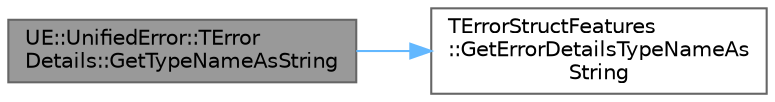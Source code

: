 digraph "UE::UnifiedError::TErrorDetails::GetTypeNameAsString"
{
 // INTERACTIVE_SVG=YES
 // LATEX_PDF_SIZE
  bgcolor="transparent";
  edge [fontname=Helvetica,fontsize=10,labelfontname=Helvetica,labelfontsize=10];
  node [fontname=Helvetica,fontsize=10,shape=box,height=0.2,width=0.4];
  rankdir="LR";
  Node1 [id="Node000001",label="UE::UnifiedError::TError\lDetails::GetTypeNameAsString",height=0.2,width=0.4,color="gray40", fillcolor="grey60", style="filled", fontcolor="black",tooltip=" "];
  Node1 -> Node2 [id="edge1_Node000001_Node000002",color="steelblue1",style="solid",tooltip=" "];
  Node2 [id="Node000002",label="TErrorStructFeatures\l::GetErrorDetailsTypeNameAs\lString",height=0.2,width=0.4,color="grey40", fillcolor="white", style="filled",URL="$de/d61/classTErrorStructFeatures.html#aa3840c6b9ef134eddf874db108e29026",tooltip=" "];
}
